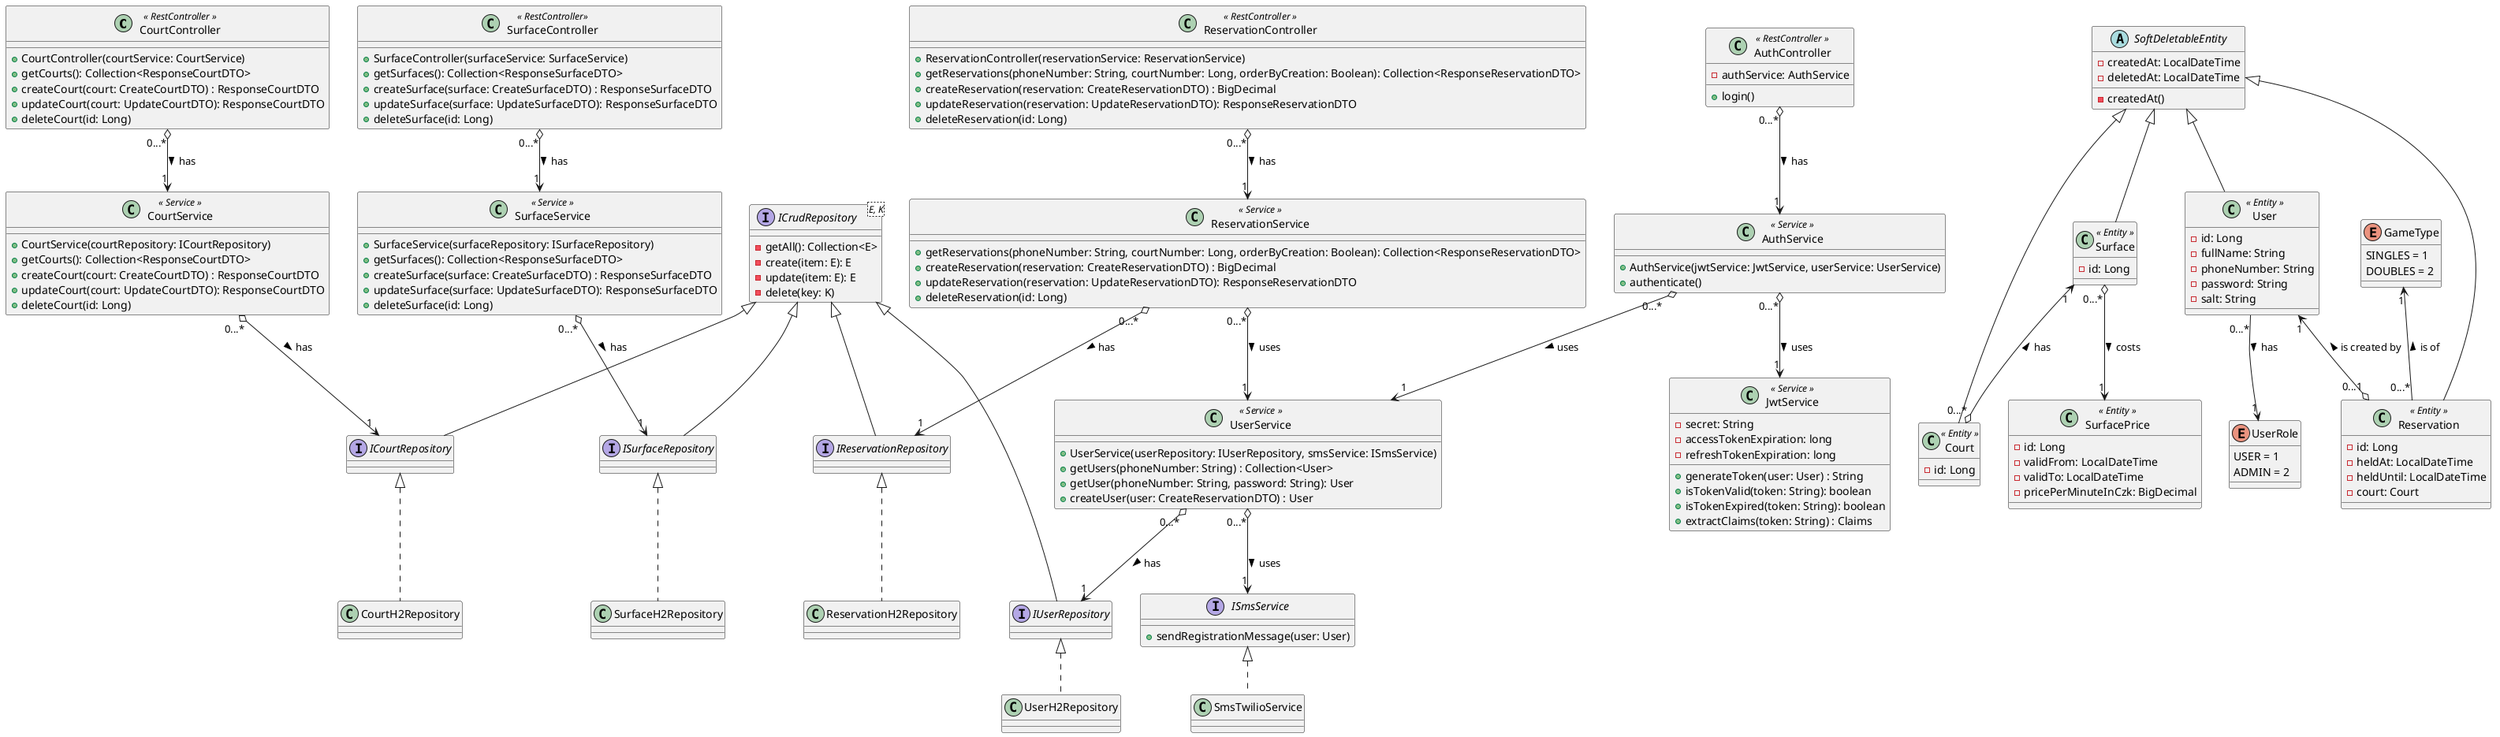 @startuml tennisclub

'----------------
' CONTROLLERS
'----------------
class CourtController <<  RestController  >> {
    + CourtController(courtService: CourtService)
    + getCourts(): Collection<ResponseCourtDTO>
    + createCourt(court: CreateCourtDTO) : ResponseCourtDTO
    + updateCourt(court: UpdateCourtDTO): ResponseCourtDTO
    + deleteCourt(id: Long)
}

class ReservationController <<  RestController  >> {
    + ReservationController(reservationService: ReservationService)
    + getReservations(phoneNumber: String, courtNumber: Long, orderByCreation: Boolean): Collection<ResponseReservationDTO>
    + createReservation(reservation: CreateReservationDTO) : BigDecimal
    + updateReservation(reservation: UpdateReservationDTO): ResponseReservationDTO
    + deleteReservation(id: Long)
}

class SurfaceController <<  RestController >> {
    + SurfaceController(surfaceService: SurfaceService)
    + getSurfaces(): Collection<ResponseSurfaceDTO>
    + createSurface(surface: CreateSurfaceDTO) : ResponseSurfaceDTO
    + updateSurface(surface: UpdateSurfaceDTO): ResponseSurfaceDTO
    + deleteSurface(id: Long)
}

class AuthController <<  RestController  >> {
   - authService: AuthService
   + login()
}

'----------------
' SERVICES
'----------------
class CourtService <<  Service  >> {
    + CourtService(courtRepository: ICourtRepository)
    + getCourts(): Collection<ResponseCourtDTO>
    + createCourt(court: CreateCourtDTO) : ResponseCourtDTO
    + updateCourt(court: UpdateCourtDTO): ResponseCourtDTO
    + deleteCourt(id: Long)
}

class ReservationService <<  Service  >> {
    + getReservations(phoneNumber: String, courtNumber: Long, orderByCreation: Boolean): Collection<ResponseReservationDTO>
    + createReservation(reservation: CreateReservationDTO) : BigDecimal
    + updateReservation(reservation: UpdateReservationDTO): ResponseReservationDTO
    + deleteReservation(id: Long)
}

class UserService <<  Service  >> {
    + UserService(userRepository: IUserRepository, smsService: ISmsService)
    + getUsers(phoneNumber: String) : Collection<User>
    + getUser(phoneNumber: String, password: String): User
    + createUser(user: CreateReservationDTO) : User
}

class SurfaceService <<  Service  >> {
    + SurfaceService(surfaceRepository: ISurfaceRepository)
    + getSurfaces(): Collection<ResponseSurfaceDTO>
    + createSurface(surface: CreateSurfaceDTO) : ResponseSurfaceDTO
    + updateSurface(surface: UpdateSurfaceDTO): ResponseSurfaceDTO
    + deleteSurface(id: Long)
}

class AuthService <<  Service  >> {
    + AuthService(jwtService: JwtService, userService: UserService)
    + authenticate()
}

class JwtService <<  Service  >> {
    - secret: String
    - accessTokenExpiration: long
    - refreshTokenExpiration: long
    + generateToken(user: User) : String
    + isTokenValid(token: String): boolean
    + isTokenExpired(token: String): boolean
    + extractClaims(token: String) : Claims
}

interface ISmsService {
    + sendRegistrationMessage(user: User)
}

class SmsTwilioService implements ISmsService

'----------------
' REPOSITORIES
'----------------
interface ICrudRepository<E, K> {
    - getAll(): Collection<E>
    - create(item: E): E
    - update(item: E): E
    - delete(key: K)
}

'surface repository
interface ISurfaceRepository extends ICrudRepository
class SurfaceH2Repository implements ISurfaceRepository

'court repository
interface ICourtRepository extends ICrudRepository
class CourtH2Repository implements ICourtRepository

'reservation repository
interface IReservationRepository extends ICrudRepository
class ReservationH2Repository implements IReservationRepository

'user repository
interface IUserRepository extends ICrudRepository
class UserH2Repository implements IUserRepository

'----------------
' ENTITIES
'----------------
abstract class SoftDeletableEntity {
    - createdAt: LocalDateTime
    - deletedAt: LocalDateTime
    - createdAt()
}

class Reservation <<  Entity  >> extends SoftDeletableEntity {
    - id: Long
    - heldAt: LocalDateTime
    - heldUntil: LocalDateTime
    - court: Court
}

class Court <<  Entity  >>  extends SoftDeletableEntity {
    - id: Long
}

class Surface <<  Entity  >> extends SoftDeletableEntity {
  - id: Long
}

class SurfacePrice <<  Entity  >> {
  - id: Long
  - validFrom: LocalDateTime
  - validTo: LocalDateTime
  - pricePerMinuteInCzk: BigDecimal
}

class User <<  Entity  >> extends SoftDeletableEntity {
  - id: Long
  - fullName: String
  - phoneNumber: String
  - password: String
  - salt: String
}

enum UserRole {
  USER = 1
  ADMIN = 2
}

enum GameType {
  SINGLES = 1
  DOUBLES = 2
}

User "1" <--o "0...1" Reservation: is created by <
User "0...*" --> "1" UserRole: has >

GameType "1" <-- "0...*" Reservation : is of <

Surface "1" <--o "0...*" Court: has <
Surface "0...*" o--> "1" SurfacePrice: costs >

CourtService "0...*" o--> "1" ICourtRepository : has >
CourtController "0...*" o--> "1" CourtService : has >

ReservationController "0...*" o--> "1" ReservationService : has >
ReservationService "0...*" o--> "1" UserService : uses >
ReservationService "0...*" o--> "1" IReservationRepository : has >

UserService "0...*" o--> "1" ISmsService : uses >
UserService "0...*" o--> "1" IUserRepository : has >

AuthController "0...*" o--> "1" AuthService : has >
AuthService "0...*" o--> "1" JwtService : uses >
AuthService "0...*" o--> "1" UserService : uses >

SurfaceService "0...*" o--> "1" ISurfaceRepository : has >
SurfaceController "0...*" o--> "1" SurfaceService : has >
@enduml